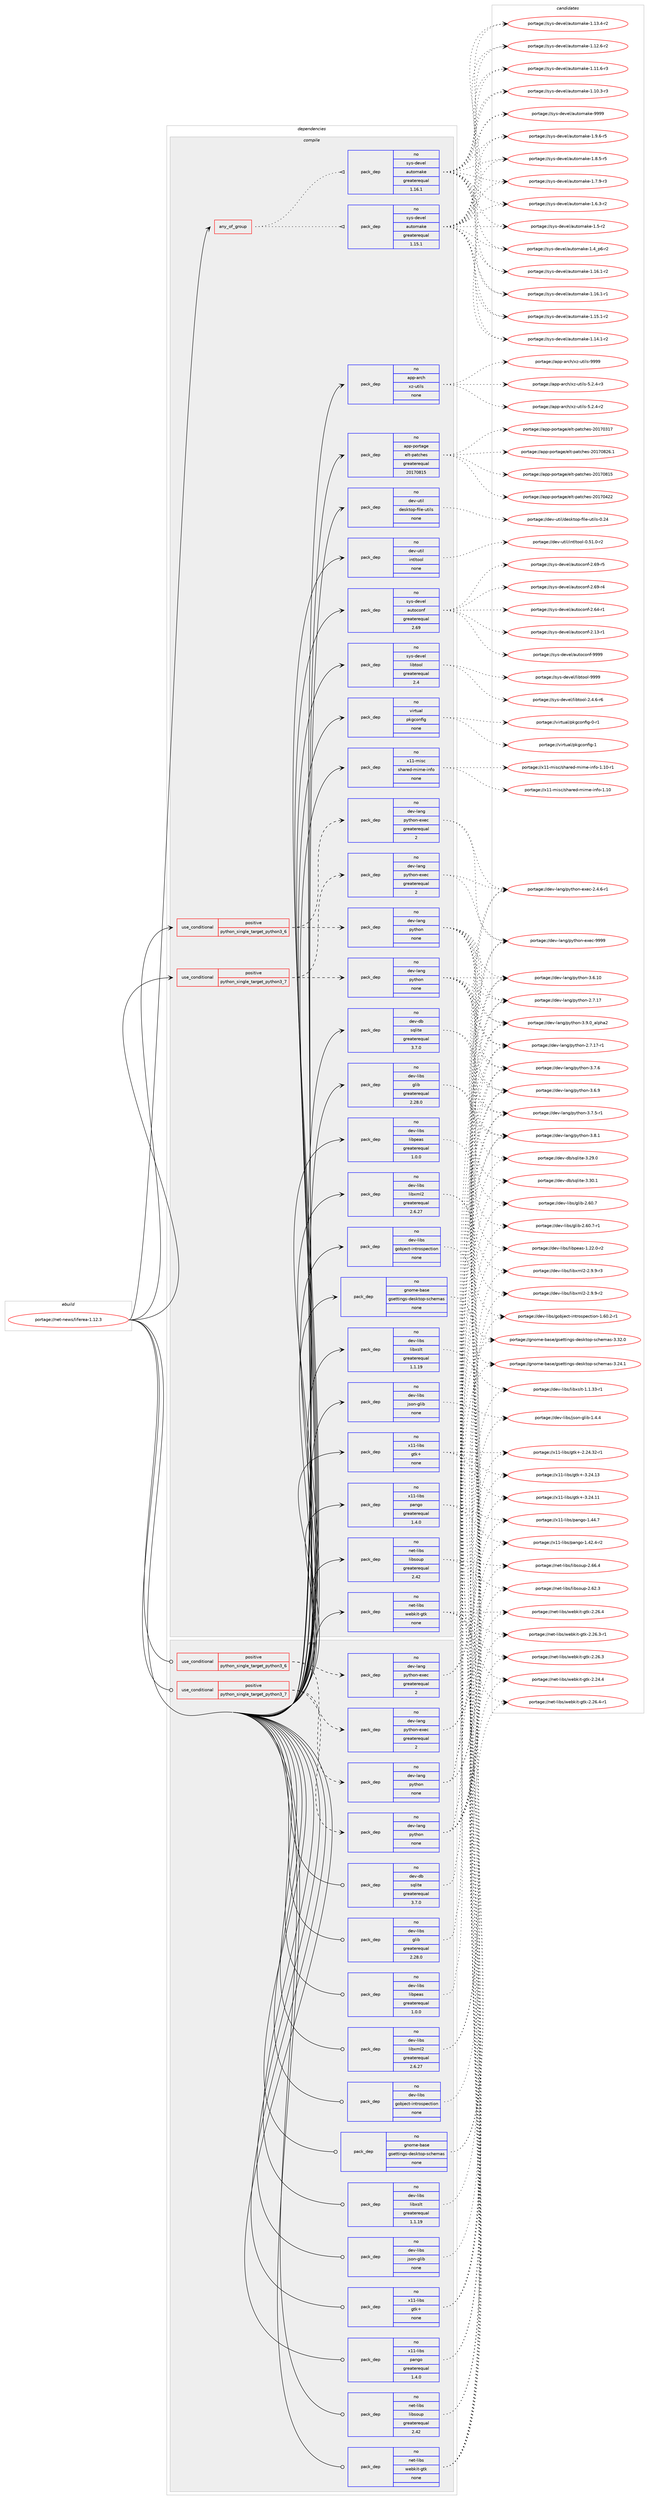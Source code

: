 digraph prolog {

# *************
# Graph options
# *************

newrank=true;
concentrate=true;
compound=true;
graph [rankdir=LR,fontname=Helvetica,fontsize=10,ranksep=1.5];#, ranksep=2.5, nodesep=0.2];
edge  [arrowhead=vee];
node  [fontname=Helvetica,fontsize=10];

# **********
# The ebuild
# **********

subgraph cluster_leftcol {
color=gray;
rank=same;
label=<<i>ebuild</i>>;
id [label="portage://net-news/liferea-1.12.3", color=red, width=4, href="../net-news/liferea-1.12.3.svg"];
}

# ****************
# The dependencies
# ****************

subgraph cluster_midcol {
color=gray;
label=<<i>dependencies</i>>;
subgraph cluster_compile {
fillcolor="#eeeeee";
style=filled;
label=<<i>compile</i>>;
subgraph any1853 {
dependency118455 [label=<<TABLE BORDER="0" CELLBORDER="1" CELLSPACING="0" CELLPADDING="4"><TR><TD CELLPADDING="10">any_of_group</TD></TR></TABLE>>, shape=none, color=red];subgraph pack92314 {
dependency118456 [label=<<TABLE BORDER="0" CELLBORDER="1" CELLSPACING="0" CELLPADDING="4" WIDTH="220"><TR><TD ROWSPAN="6" CELLPADDING="30">pack_dep</TD></TR><TR><TD WIDTH="110">no</TD></TR><TR><TD>sys-devel</TD></TR><TR><TD>automake</TD></TR><TR><TD>greaterequal</TD></TR><TR><TD>1.16.1</TD></TR></TABLE>>, shape=none, color=blue];
}
dependency118455:e -> dependency118456:w [weight=20,style="dotted",arrowhead="oinv"];
subgraph pack92315 {
dependency118457 [label=<<TABLE BORDER="0" CELLBORDER="1" CELLSPACING="0" CELLPADDING="4" WIDTH="220"><TR><TD ROWSPAN="6" CELLPADDING="30">pack_dep</TD></TR><TR><TD WIDTH="110">no</TD></TR><TR><TD>sys-devel</TD></TR><TR><TD>automake</TD></TR><TR><TD>greaterequal</TD></TR><TR><TD>1.15.1</TD></TR></TABLE>>, shape=none, color=blue];
}
dependency118455:e -> dependency118457:w [weight=20,style="dotted",arrowhead="oinv"];
}
id:e -> dependency118455:w [weight=20,style="solid",arrowhead="vee"];
subgraph cond24185 {
dependency118458 [label=<<TABLE BORDER="0" CELLBORDER="1" CELLSPACING="0" CELLPADDING="4"><TR><TD ROWSPAN="3" CELLPADDING="10">use_conditional</TD></TR><TR><TD>positive</TD></TR><TR><TD>python_single_target_python3_6</TD></TR></TABLE>>, shape=none, color=red];
subgraph pack92316 {
dependency118459 [label=<<TABLE BORDER="0" CELLBORDER="1" CELLSPACING="0" CELLPADDING="4" WIDTH="220"><TR><TD ROWSPAN="6" CELLPADDING="30">pack_dep</TD></TR><TR><TD WIDTH="110">no</TD></TR><TR><TD>dev-lang</TD></TR><TR><TD>python</TD></TR><TR><TD>none</TD></TR><TR><TD></TD></TR></TABLE>>, shape=none, color=blue];
}
dependency118458:e -> dependency118459:w [weight=20,style="dashed",arrowhead="vee"];
subgraph pack92317 {
dependency118460 [label=<<TABLE BORDER="0" CELLBORDER="1" CELLSPACING="0" CELLPADDING="4" WIDTH="220"><TR><TD ROWSPAN="6" CELLPADDING="30">pack_dep</TD></TR><TR><TD WIDTH="110">no</TD></TR><TR><TD>dev-lang</TD></TR><TR><TD>python-exec</TD></TR><TR><TD>greaterequal</TD></TR><TR><TD>2</TD></TR></TABLE>>, shape=none, color=blue];
}
dependency118458:e -> dependency118460:w [weight=20,style="dashed",arrowhead="vee"];
}
id:e -> dependency118458:w [weight=20,style="solid",arrowhead="vee"];
subgraph cond24186 {
dependency118461 [label=<<TABLE BORDER="0" CELLBORDER="1" CELLSPACING="0" CELLPADDING="4"><TR><TD ROWSPAN="3" CELLPADDING="10">use_conditional</TD></TR><TR><TD>positive</TD></TR><TR><TD>python_single_target_python3_7</TD></TR></TABLE>>, shape=none, color=red];
subgraph pack92318 {
dependency118462 [label=<<TABLE BORDER="0" CELLBORDER="1" CELLSPACING="0" CELLPADDING="4" WIDTH="220"><TR><TD ROWSPAN="6" CELLPADDING="30">pack_dep</TD></TR><TR><TD WIDTH="110">no</TD></TR><TR><TD>dev-lang</TD></TR><TR><TD>python</TD></TR><TR><TD>none</TD></TR><TR><TD></TD></TR></TABLE>>, shape=none, color=blue];
}
dependency118461:e -> dependency118462:w [weight=20,style="dashed",arrowhead="vee"];
subgraph pack92319 {
dependency118463 [label=<<TABLE BORDER="0" CELLBORDER="1" CELLSPACING="0" CELLPADDING="4" WIDTH="220"><TR><TD ROWSPAN="6" CELLPADDING="30">pack_dep</TD></TR><TR><TD WIDTH="110">no</TD></TR><TR><TD>dev-lang</TD></TR><TR><TD>python-exec</TD></TR><TR><TD>greaterequal</TD></TR><TR><TD>2</TD></TR></TABLE>>, shape=none, color=blue];
}
dependency118461:e -> dependency118463:w [weight=20,style="dashed",arrowhead="vee"];
}
id:e -> dependency118461:w [weight=20,style="solid",arrowhead="vee"];
subgraph pack92320 {
dependency118464 [label=<<TABLE BORDER="0" CELLBORDER="1" CELLSPACING="0" CELLPADDING="4" WIDTH="220"><TR><TD ROWSPAN="6" CELLPADDING="30">pack_dep</TD></TR><TR><TD WIDTH="110">no</TD></TR><TR><TD>app-arch</TD></TR><TR><TD>xz-utils</TD></TR><TR><TD>none</TD></TR><TR><TD></TD></TR></TABLE>>, shape=none, color=blue];
}
id:e -> dependency118464:w [weight=20,style="solid",arrowhead="vee"];
subgraph pack92321 {
dependency118465 [label=<<TABLE BORDER="0" CELLBORDER="1" CELLSPACING="0" CELLPADDING="4" WIDTH="220"><TR><TD ROWSPAN="6" CELLPADDING="30">pack_dep</TD></TR><TR><TD WIDTH="110">no</TD></TR><TR><TD>app-portage</TD></TR><TR><TD>elt-patches</TD></TR><TR><TD>greaterequal</TD></TR><TR><TD>20170815</TD></TR></TABLE>>, shape=none, color=blue];
}
id:e -> dependency118465:w [weight=20,style="solid",arrowhead="vee"];
subgraph pack92322 {
dependency118466 [label=<<TABLE BORDER="0" CELLBORDER="1" CELLSPACING="0" CELLPADDING="4" WIDTH="220"><TR><TD ROWSPAN="6" CELLPADDING="30">pack_dep</TD></TR><TR><TD WIDTH="110">no</TD></TR><TR><TD>dev-db</TD></TR><TR><TD>sqlite</TD></TR><TR><TD>greaterequal</TD></TR><TR><TD>3.7.0</TD></TR></TABLE>>, shape=none, color=blue];
}
id:e -> dependency118466:w [weight=20,style="solid",arrowhead="vee"];
subgraph pack92323 {
dependency118467 [label=<<TABLE BORDER="0" CELLBORDER="1" CELLSPACING="0" CELLPADDING="4" WIDTH="220"><TR><TD ROWSPAN="6" CELLPADDING="30">pack_dep</TD></TR><TR><TD WIDTH="110">no</TD></TR><TR><TD>dev-libs</TD></TR><TR><TD>glib</TD></TR><TR><TD>greaterequal</TD></TR><TR><TD>2.28.0</TD></TR></TABLE>>, shape=none, color=blue];
}
id:e -> dependency118467:w [weight=20,style="solid",arrowhead="vee"];
subgraph pack92324 {
dependency118468 [label=<<TABLE BORDER="0" CELLBORDER="1" CELLSPACING="0" CELLPADDING="4" WIDTH="220"><TR><TD ROWSPAN="6" CELLPADDING="30">pack_dep</TD></TR><TR><TD WIDTH="110">no</TD></TR><TR><TD>dev-libs</TD></TR><TR><TD>gobject-introspection</TD></TR><TR><TD>none</TD></TR><TR><TD></TD></TR></TABLE>>, shape=none, color=blue];
}
id:e -> dependency118468:w [weight=20,style="solid",arrowhead="vee"];
subgraph pack92325 {
dependency118469 [label=<<TABLE BORDER="0" CELLBORDER="1" CELLSPACING="0" CELLPADDING="4" WIDTH="220"><TR><TD ROWSPAN="6" CELLPADDING="30">pack_dep</TD></TR><TR><TD WIDTH="110">no</TD></TR><TR><TD>dev-libs</TD></TR><TR><TD>json-glib</TD></TR><TR><TD>none</TD></TR><TR><TD></TD></TR></TABLE>>, shape=none, color=blue];
}
id:e -> dependency118469:w [weight=20,style="solid",arrowhead="vee"];
subgraph pack92326 {
dependency118470 [label=<<TABLE BORDER="0" CELLBORDER="1" CELLSPACING="0" CELLPADDING="4" WIDTH="220"><TR><TD ROWSPAN="6" CELLPADDING="30">pack_dep</TD></TR><TR><TD WIDTH="110">no</TD></TR><TR><TD>dev-libs</TD></TR><TR><TD>libpeas</TD></TR><TR><TD>greaterequal</TD></TR><TR><TD>1.0.0</TD></TR></TABLE>>, shape=none, color=blue];
}
id:e -> dependency118470:w [weight=20,style="solid",arrowhead="vee"];
subgraph pack92327 {
dependency118471 [label=<<TABLE BORDER="0" CELLBORDER="1" CELLSPACING="0" CELLPADDING="4" WIDTH="220"><TR><TD ROWSPAN="6" CELLPADDING="30">pack_dep</TD></TR><TR><TD WIDTH="110">no</TD></TR><TR><TD>dev-libs</TD></TR><TR><TD>libxml2</TD></TR><TR><TD>greaterequal</TD></TR><TR><TD>2.6.27</TD></TR></TABLE>>, shape=none, color=blue];
}
id:e -> dependency118471:w [weight=20,style="solid",arrowhead="vee"];
subgraph pack92328 {
dependency118472 [label=<<TABLE BORDER="0" CELLBORDER="1" CELLSPACING="0" CELLPADDING="4" WIDTH="220"><TR><TD ROWSPAN="6" CELLPADDING="30">pack_dep</TD></TR><TR><TD WIDTH="110">no</TD></TR><TR><TD>dev-libs</TD></TR><TR><TD>libxslt</TD></TR><TR><TD>greaterequal</TD></TR><TR><TD>1.1.19</TD></TR></TABLE>>, shape=none, color=blue];
}
id:e -> dependency118472:w [weight=20,style="solid",arrowhead="vee"];
subgraph pack92329 {
dependency118473 [label=<<TABLE BORDER="0" CELLBORDER="1" CELLSPACING="0" CELLPADDING="4" WIDTH="220"><TR><TD ROWSPAN="6" CELLPADDING="30">pack_dep</TD></TR><TR><TD WIDTH="110">no</TD></TR><TR><TD>dev-util</TD></TR><TR><TD>desktop-file-utils</TD></TR><TR><TD>none</TD></TR><TR><TD></TD></TR></TABLE>>, shape=none, color=blue];
}
id:e -> dependency118473:w [weight=20,style="solid",arrowhead="vee"];
subgraph pack92330 {
dependency118474 [label=<<TABLE BORDER="0" CELLBORDER="1" CELLSPACING="0" CELLPADDING="4" WIDTH="220"><TR><TD ROWSPAN="6" CELLPADDING="30">pack_dep</TD></TR><TR><TD WIDTH="110">no</TD></TR><TR><TD>dev-util</TD></TR><TR><TD>intltool</TD></TR><TR><TD>none</TD></TR><TR><TD></TD></TR></TABLE>>, shape=none, color=blue];
}
id:e -> dependency118474:w [weight=20,style="solid",arrowhead="vee"];
subgraph pack92331 {
dependency118475 [label=<<TABLE BORDER="0" CELLBORDER="1" CELLSPACING="0" CELLPADDING="4" WIDTH="220"><TR><TD ROWSPAN="6" CELLPADDING="30">pack_dep</TD></TR><TR><TD WIDTH="110">no</TD></TR><TR><TD>gnome-base</TD></TR><TR><TD>gsettings-desktop-schemas</TD></TR><TR><TD>none</TD></TR><TR><TD></TD></TR></TABLE>>, shape=none, color=blue];
}
id:e -> dependency118475:w [weight=20,style="solid",arrowhead="vee"];
subgraph pack92332 {
dependency118476 [label=<<TABLE BORDER="0" CELLBORDER="1" CELLSPACING="0" CELLPADDING="4" WIDTH="220"><TR><TD ROWSPAN="6" CELLPADDING="30">pack_dep</TD></TR><TR><TD WIDTH="110">no</TD></TR><TR><TD>net-libs</TD></TR><TR><TD>libsoup</TD></TR><TR><TD>greaterequal</TD></TR><TR><TD>2.42</TD></TR></TABLE>>, shape=none, color=blue];
}
id:e -> dependency118476:w [weight=20,style="solid",arrowhead="vee"];
subgraph pack92333 {
dependency118477 [label=<<TABLE BORDER="0" CELLBORDER="1" CELLSPACING="0" CELLPADDING="4" WIDTH="220"><TR><TD ROWSPAN="6" CELLPADDING="30">pack_dep</TD></TR><TR><TD WIDTH="110">no</TD></TR><TR><TD>net-libs</TD></TR><TR><TD>webkit-gtk</TD></TR><TR><TD>none</TD></TR><TR><TD></TD></TR></TABLE>>, shape=none, color=blue];
}
id:e -> dependency118477:w [weight=20,style="solid",arrowhead="vee"];
subgraph pack92334 {
dependency118478 [label=<<TABLE BORDER="0" CELLBORDER="1" CELLSPACING="0" CELLPADDING="4" WIDTH="220"><TR><TD ROWSPAN="6" CELLPADDING="30">pack_dep</TD></TR><TR><TD WIDTH="110">no</TD></TR><TR><TD>sys-devel</TD></TR><TR><TD>autoconf</TD></TR><TR><TD>greaterequal</TD></TR><TR><TD>2.69</TD></TR></TABLE>>, shape=none, color=blue];
}
id:e -> dependency118478:w [weight=20,style="solid",arrowhead="vee"];
subgraph pack92335 {
dependency118479 [label=<<TABLE BORDER="0" CELLBORDER="1" CELLSPACING="0" CELLPADDING="4" WIDTH="220"><TR><TD ROWSPAN="6" CELLPADDING="30">pack_dep</TD></TR><TR><TD WIDTH="110">no</TD></TR><TR><TD>sys-devel</TD></TR><TR><TD>libtool</TD></TR><TR><TD>greaterequal</TD></TR><TR><TD>2.4</TD></TR></TABLE>>, shape=none, color=blue];
}
id:e -> dependency118479:w [weight=20,style="solid",arrowhead="vee"];
subgraph pack92336 {
dependency118480 [label=<<TABLE BORDER="0" CELLBORDER="1" CELLSPACING="0" CELLPADDING="4" WIDTH="220"><TR><TD ROWSPAN="6" CELLPADDING="30">pack_dep</TD></TR><TR><TD WIDTH="110">no</TD></TR><TR><TD>virtual</TD></TR><TR><TD>pkgconfig</TD></TR><TR><TD>none</TD></TR><TR><TD></TD></TR></TABLE>>, shape=none, color=blue];
}
id:e -> dependency118480:w [weight=20,style="solid",arrowhead="vee"];
subgraph pack92337 {
dependency118481 [label=<<TABLE BORDER="0" CELLBORDER="1" CELLSPACING="0" CELLPADDING="4" WIDTH="220"><TR><TD ROWSPAN="6" CELLPADDING="30">pack_dep</TD></TR><TR><TD WIDTH="110">no</TD></TR><TR><TD>x11-libs</TD></TR><TR><TD>gtk+</TD></TR><TR><TD>none</TD></TR><TR><TD></TD></TR></TABLE>>, shape=none, color=blue];
}
id:e -> dependency118481:w [weight=20,style="solid",arrowhead="vee"];
subgraph pack92338 {
dependency118482 [label=<<TABLE BORDER="0" CELLBORDER="1" CELLSPACING="0" CELLPADDING="4" WIDTH="220"><TR><TD ROWSPAN="6" CELLPADDING="30">pack_dep</TD></TR><TR><TD WIDTH="110">no</TD></TR><TR><TD>x11-libs</TD></TR><TR><TD>pango</TD></TR><TR><TD>greaterequal</TD></TR><TR><TD>1.4.0</TD></TR></TABLE>>, shape=none, color=blue];
}
id:e -> dependency118482:w [weight=20,style="solid",arrowhead="vee"];
subgraph pack92339 {
dependency118483 [label=<<TABLE BORDER="0" CELLBORDER="1" CELLSPACING="0" CELLPADDING="4" WIDTH="220"><TR><TD ROWSPAN="6" CELLPADDING="30">pack_dep</TD></TR><TR><TD WIDTH="110">no</TD></TR><TR><TD>x11-misc</TD></TR><TR><TD>shared-mime-info</TD></TR><TR><TD>none</TD></TR><TR><TD></TD></TR></TABLE>>, shape=none, color=blue];
}
id:e -> dependency118483:w [weight=20,style="solid",arrowhead="vee"];
}
subgraph cluster_compileandrun {
fillcolor="#eeeeee";
style=filled;
label=<<i>compile and run</i>>;
}
subgraph cluster_run {
fillcolor="#eeeeee";
style=filled;
label=<<i>run</i>>;
subgraph cond24187 {
dependency118484 [label=<<TABLE BORDER="0" CELLBORDER="1" CELLSPACING="0" CELLPADDING="4"><TR><TD ROWSPAN="3" CELLPADDING="10">use_conditional</TD></TR><TR><TD>positive</TD></TR><TR><TD>python_single_target_python3_6</TD></TR></TABLE>>, shape=none, color=red];
subgraph pack92340 {
dependency118485 [label=<<TABLE BORDER="0" CELLBORDER="1" CELLSPACING="0" CELLPADDING="4" WIDTH="220"><TR><TD ROWSPAN="6" CELLPADDING="30">pack_dep</TD></TR><TR><TD WIDTH="110">no</TD></TR><TR><TD>dev-lang</TD></TR><TR><TD>python</TD></TR><TR><TD>none</TD></TR><TR><TD></TD></TR></TABLE>>, shape=none, color=blue];
}
dependency118484:e -> dependency118485:w [weight=20,style="dashed",arrowhead="vee"];
subgraph pack92341 {
dependency118486 [label=<<TABLE BORDER="0" CELLBORDER="1" CELLSPACING="0" CELLPADDING="4" WIDTH="220"><TR><TD ROWSPAN="6" CELLPADDING="30">pack_dep</TD></TR><TR><TD WIDTH="110">no</TD></TR><TR><TD>dev-lang</TD></TR><TR><TD>python-exec</TD></TR><TR><TD>greaterequal</TD></TR><TR><TD>2</TD></TR></TABLE>>, shape=none, color=blue];
}
dependency118484:e -> dependency118486:w [weight=20,style="dashed",arrowhead="vee"];
}
id:e -> dependency118484:w [weight=20,style="solid",arrowhead="odot"];
subgraph cond24188 {
dependency118487 [label=<<TABLE BORDER="0" CELLBORDER="1" CELLSPACING="0" CELLPADDING="4"><TR><TD ROWSPAN="3" CELLPADDING="10">use_conditional</TD></TR><TR><TD>positive</TD></TR><TR><TD>python_single_target_python3_7</TD></TR></TABLE>>, shape=none, color=red];
subgraph pack92342 {
dependency118488 [label=<<TABLE BORDER="0" CELLBORDER="1" CELLSPACING="0" CELLPADDING="4" WIDTH="220"><TR><TD ROWSPAN="6" CELLPADDING="30">pack_dep</TD></TR><TR><TD WIDTH="110">no</TD></TR><TR><TD>dev-lang</TD></TR><TR><TD>python</TD></TR><TR><TD>none</TD></TR><TR><TD></TD></TR></TABLE>>, shape=none, color=blue];
}
dependency118487:e -> dependency118488:w [weight=20,style="dashed",arrowhead="vee"];
subgraph pack92343 {
dependency118489 [label=<<TABLE BORDER="0" CELLBORDER="1" CELLSPACING="0" CELLPADDING="4" WIDTH="220"><TR><TD ROWSPAN="6" CELLPADDING="30">pack_dep</TD></TR><TR><TD WIDTH="110">no</TD></TR><TR><TD>dev-lang</TD></TR><TR><TD>python-exec</TD></TR><TR><TD>greaterequal</TD></TR><TR><TD>2</TD></TR></TABLE>>, shape=none, color=blue];
}
dependency118487:e -> dependency118489:w [weight=20,style="dashed",arrowhead="vee"];
}
id:e -> dependency118487:w [weight=20,style="solid",arrowhead="odot"];
subgraph pack92344 {
dependency118490 [label=<<TABLE BORDER="0" CELLBORDER="1" CELLSPACING="0" CELLPADDING="4" WIDTH="220"><TR><TD ROWSPAN="6" CELLPADDING="30">pack_dep</TD></TR><TR><TD WIDTH="110">no</TD></TR><TR><TD>dev-db</TD></TR><TR><TD>sqlite</TD></TR><TR><TD>greaterequal</TD></TR><TR><TD>3.7.0</TD></TR></TABLE>>, shape=none, color=blue];
}
id:e -> dependency118490:w [weight=20,style="solid",arrowhead="odot"];
subgraph pack92345 {
dependency118491 [label=<<TABLE BORDER="0" CELLBORDER="1" CELLSPACING="0" CELLPADDING="4" WIDTH="220"><TR><TD ROWSPAN="6" CELLPADDING="30">pack_dep</TD></TR><TR><TD WIDTH="110">no</TD></TR><TR><TD>dev-libs</TD></TR><TR><TD>glib</TD></TR><TR><TD>greaterequal</TD></TR><TR><TD>2.28.0</TD></TR></TABLE>>, shape=none, color=blue];
}
id:e -> dependency118491:w [weight=20,style="solid",arrowhead="odot"];
subgraph pack92346 {
dependency118492 [label=<<TABLE BORDER="0" CELLBORDER="1" CELLSPACING="0" CELLPADDING="4" WIDTH="220"><TR><TD ROWSPAN="6" CELLPADDING="30">pack_dep</TD></TR><TR><TD WIDTH="110">no</TD></TR><TR><TD>dev-libs</TD></TR><TR><TD>gobject-introspection</TD></TR><TR><TD>none</TD></TR><TR><TD></TD></TR></TABLE>>, shape=none, color=blue];
}
id:e -> dependency118492:w [weight=20,style="solid",arrowhead="odot"];
subgraph pack92347 {
dependency118493 [label=<<TABLE BORDER="0" CELLBORDER="1" CELLSPACING="0" CELLPADDING="4" WIDTH="220"><TR><TD ROWSPAN="6" CELLPADDING="30">pack_dep</TD></TR><TR><TD WIDTH="110">no</TD></TR><TR><TD>dev-libs</TD></TR><TR><TD>json-glib</TD></TR><TR><TD>none</TD></TR><TR><TD></TD></TR></TABLE>>, shape=none, color=blue];
}
id:e -> dependency118493:w [weight=20,style="solid",arrowhead="odot"];
subgraph pack92348 {
dependency118494 [label=<<TABLE BORDER="0" CELLBORDER="1" CELLSPACING="0" CELLPADDING="4" WIDTH="220"><TR><TD ROWSPAN="6" CELLPADDING="30">pack_dep</TD></TR><TR><TD WIDTH="110">no</TD></TR><TR><TD>dev-libs</TD></TR><TR><TD>libpeas</TD></TR><TR><TD>greaterequal</TD></TR><TR><TD>1.0.0</TD></TR></TABLE>>, shape=none, color=blue];
}
id:e -> dependency118494:w [weight=20,style="solid",arrowhead="odot"];
subgraph pack92349 {
dependency118495 [label=<<TABLE BORDER="0" CELLBORDER="1" CELLSPACING="0" CELLPADDING="4" WIDTH="220"><TR><TD ROWSPAN="6" CELLPADDING="30">pack_dep</TD></TR><TR><TD WIDTH="110">no</TD></TR><TR><TD>dev-libs</TD></TR><TR><TD>libxml2</TD></TR><TR><TD>greaterequal</TD></TR><TR><TD>2.6.27</TD></TR></TABLE>>, shape=none, color=blue];
}
id:e -> dependency118495:w [weight=20,style="solid",arrowhead="odot"];
subgraph pack92350 {
dependency118496 [label=<<TABLE BORDER="0" CELLBORDER="1" CELLSPACING="0" CELLPADDING="4" WIDTH="220"><TR><TD ROWSPAN="6" CELLPADDING="30">pack_dep</TD></TR><TR><TD WIDTH="110">no</TD></TR><TR><TD>dev-libs</TD></TR><TR><TD>libxslt</TD></TR><TR><TD>greaterequal</TD></TR><TR><TD>1.1.19</TD></TR></TABLE>>, shape=none, color=blue];
}
id:e -> dependency118496:w [weight=20,style="solid",arrowhead="odot"];
subgraph pack92351 {
dependency118497 [label=<<TABLE BORDER="0" CELLBORDER="1" CELLSPACING="0" CELLPADDING="4" WIDTH="220"><TR><TD ROWSPAN="6" CELLPADDING="30">pack_dep</TD></TR><TR><TD WIDTH="110">no</TD></TR><TR><TD>gnome-base</TD></TR><TR><TD>gsettings-desktop-schemas</TD></TR><TR><TD>none</TD></TR><TR><TD></TD></TR></TABLE>>, shape=none, color=blue];
}
id:e -> dependency118497:w [weight=20,style="solid",arrowhead="odot"];
subgraph pack92352 {
dependency118498 [label=<<TABLE BORDER="0" CELLBORDER="1" CELLSPACING="0" CELLPADDING="4" WIDTH="220"><TR><TD ROWSPAN="6" CELLPADDING="30">pack_dep</TD></TR><TR><TD WIDTH="110">no</TD></TR><TR><TD>net-libs</TD></TR><TR><TD>libsoup</TD></TR><TR><TD>greaterequal</TD></TR><TR><TD>2.42</TD></TR></TABLE>>, shape=none, color=blue];
}
id:e -> dependency118498:w [weight=20,style="solid",arrowhead="odot"];
subgraph pack92353 {
dependency118499 [label=<<TABLE BORDER="0" CELLBORDER="1" CELLSPACING="0" CELLPADDING="4" WIDTH="220"><TR><TD ROWSPAN="6" CELLPADDING="30">pack_dep</TD></TR><TR><TD WIDTH="110">no</TD></TR><TR><TD>net-libs</TD></TR><TR><TD>webkit-gtk</TD></TR><TR><TD>none</TD></TR><TR><TD></TD></TR></TABLE>>, shape=none, color=blue];
}
id:e -> dependency118499:w [weight=20,style="solid",arrowhead="odot"];
subgraph pack92354 {
dependency118500 [label=<<TABLE BORDER="0" CELLBORDER="1" CELLSPACING="0" CELLPADDING="4" WIDTH="220"><TR><TD ROWSPAN="6" CELLPADDING="30">pack_dep</TD></TR><TR><TD WIDTH="110">no</TD></TR><TR><TD>x11-libs</TD></TR><TR><TD>gtk+</TD></TR><TR><TD>none</TD></TR><TR><TD></TD></TR></TABLE>>, shape=none, color=blue];
}
id:e -> dependency118500:w [weight=20,style="solid",arrowhead="odot"];
subgraph pack92355 {
dependency118501 [label=<<TABLE BORDER="0" CELLBORDER="1" CELLSPACING="0" CELLPADDING="4" WIDTH="220"><TR><TD ROWSPAN="6" CELLPADDING="30">pack_dep</TD></TR><TR><TD WIDTH="110">no</TD></TR><TR><TD>x11-libs</TD></TR><TR><TD>pango</TD></TR><TR><TD>greaterequal</TD></TR><TR><TD>1.4.0</TD></TR></TABLE>>, shape=none, color=blue];
}
id:e -> dependency118501:w [weight=20,style="solid",arrowhead="odot"];
}
}

# **************
# The candidates
# **************

subgraph cluster_choices {
rank=same;
color=gray;
label=<<i>candidates</i>>;

subgraph choice92314 {
color=black;
nodesep=1;
choice115121115451001011181011084797117116111109971071014557575757 [label="portage://sys-devel/automake-9999", color=red, width=4,href="../sys-devel/automake-9999.svg"];
choice115121115451001011181011084797117116111109971071014549465746544511453 [label="portage://sys-devel/automake-1.9.6-r5", color=red, width=4,href="../sys-devel/automake-1.9.6-r5.svg"];
choice115121115451001011181011084797117116111109971071014549465646534511453 [label="portage://sys-devel/automake-1.8.5-r5", color=red, width=4,href="../sys-devel/automake-1.8.5-r5.svg"];
choice115121115451001011181011084797117116111109971071014549465546574511451 [label="portage://sys-devel/automake-1.7.9-r3", color=red, width=4,href="../sys-devel/automake-1.7.9-r3.svg"];
choice115121115451001011181011084797117116111109971071014549465446514511450 [label="portage://sys-devel/automake-1.6.3-r2", color=red, width=4,href="../sys-devel/automake-1.6.3-r2.svg"];
choice11512111545100101118101108479711711611110997107101454946534511450 [label="portage://sys-devel/automake-1.5-r2", color=red, width=4,href="../sys-devel/automake-1.5-r2.svg"];
choice115121115451001011181011084797117116111109971071014549465295112544511450 [label="portage://sys-devel/automake-1.4_p6-r2", color=red, width=4,href="../sys-devel/automake-1.4_p6-r2.svg"];
choice11512111545100101118101108479711711611110997107101454946495446494511450 [label="portage://sys-devel/automake-1.16.1-r2", color=red, width=4,href="../sys-devel/automake-1.16.1-r2.svg"];
choice11512111545100101118101108479711711611110997107101454946495446494511449 [label="portage://sys-devel/automake-1.16.1-r1", color=red, width=4,href="../sys-devel/automake-1.16.1-r1.svg"];
choice11512111545100101118101108479711711611110997107101454946495346494511450 [label="portage://sys-devel/automake-1.15.1-r2", color=red, width=4,href="../sys-devel/automake-1.15.1-r2.svg"];
choice11512111545100101118101108479711711611110997107101454946495246494511450 [label="portage://sys-devel/automake-1.14.1-r2", color=red, width=4,href="../sys-devel/automake-1.14.1-r2.svg"];
choice11512111545100101118101108479711711611110997107101454946495146524511450 [label="portage://sys-devel/automake-1.13.4-r2", color=red, width=4,href="../sys-devel/automake-1.13.4-r2.svg"];
choice11512111545100101118101108479711711611110997107101454946495046544511450 [label="portage://sys-devel/automake-1.12.6-r2", color=red, width=4,href="../sys-devel/automake-1.12.6-r2.svg"];
choice11512111545100101118101108479711711611110997107101454946494946544511451 [label="portage://sys-devel/automake-1.11.6-r3", color=red, width=4,href="../sys-devel/automake-1.11.6-r3.svg"];
choice11512111545100101118101108479711711611110997107101454946494846514511451 [label="portage://sys-devel/automake-1.10.3-r3", color=red, width=4,href="../sys-devel/automake-1.10.3-r3.svg"];
dependency118456:e -> choice115121115451001011181011084797117116111109971071014557575757:w [style=dotted,weight="100"];
dependency118456:e -> choice115121115451001011181011084797117116111109971071014549465746544511453:w [style=dotted,weight="100"];
dependency118456:e -> choice115121115451001011181011084797117116111109971071014549465646534511453:w [style=dotted,weight="100"];
dependency118456:e -> choice115121115451001011181011084797117116111109971071014549465546574511451:w [style=dotted,weight="100"];
dependency118456:e -> choice115121115451001011181011084797117116111109971071014549465446514511450:w [style=dotted,weight="100"];
dependency118456:e -> choice11512111545100101118101108479711711611110997107101454946534511450:w [style=dotted,weight="100"];
dependency118456:e -> choice115121115451001011181011084797117116111109971071014549465295112544511450:w [style=dotted,weight="100"];
dependency118456:e -> choice11512111545100101118101108479711711611110997107101454946495446494511450:w [style=dotted,weight="100"];
dependency118456:e -> choice11512111545100101118101108479711711611110997107101454946495446494511449:w [style=dotted,weight="100"];
dependency118456:e -> choice11512111545100101118101108479711711611110997107101454946495346494511450:w [style=dotted,weight="100"];
dependency118456:e -> choice11512111545100101118101108479711711611110997107101454946495246494511450:w [style=dotted,weight="100"];
dependency118456:e -> choice11512111545100101118101108479711711611110997107101454946495146524511450:w [style=dotted,weight="100"];
dependency118456:e -> choice11512111545100101118101108479711711611110997107101454946495046544511450:w [style=dotted,weight="100"];
dependency118456:e -> choice11512111545100101118101108479711711611110997107101454946494946544511451:w [style=dotted,weight="100"];
dependency118456:e -> choice11512111545100101118101108479711711611110997107101454946494846514511451:w [style=dotted,weight="100"];
}
subgraph choice92315 {
color=black;
nodesep=1;
choice115121115451001011181011084797117116111109971071014557575757 [label="portage://sys-devel/automake-9999", color=red, width=4,href="../sys-devel/automake-9999.svg"];
choice115121115451001011181011084797117116111109971071014549465746544511453 [label="portage://sys-devel/automake-1.9.6-r5", color=red, width=4,href="../sys-devel/automake-1.9.6-r5.svg"];
choice115121115451001011181011084797117116111109971071014549465646534511453 [label="portage://sys-devel/automake-1.8.5-r5", color=red, width=4,href="../sys-devel/automake-1.8.5-r5.svg"];
choice115121115451001011181011084797117116111109971071014549465546574511451 [label="portage://sys-devel/automake-1.7.9-r3", color=red, width=4,href="../sys-devel/automake-1.7.9-r3.svg"];
choice115121115451001011181011084797117116111109971071014549465446514511450 [label="portage://sys-devel/automake-1.6.3-r2", color=red, width=4,href="../sys-devel/automake-1.6.3-r2.svg"];
choice11512111545100101118101108479711711611110997107101454946534511450 [label="portage://sys-devel/automake-1.5-r2", color=red, width=4,href="../sys-devel/automake-1.5-r2.svg"];
choice115121115451001011181011084797117116111109971071014549465295112544511450 [label="portage://sys-devel/automake-1.4_p6-r2", color=red, width=4,href="../sys-devel/automake-1.4_p6-r2.svg"];
choice11512111545100101118101108479711711611110997107101454946495446494511450 [label="portage://sys-devel/automake-1.16.1-r2", color=red, width=4,href="../sys-devel/automake-1.16.1-r2.svg"];
choice11512111545100101118101108479711711611110997107101454946495446494511449 [label="portage://sys-devel/automake-1.16.1-r1", color=red, width=4,href="../sys-devel/automake-1.16.1-r1.svg"];
choice11512111545100101118101108479711711611110997107101454946495346494511450 [label="portage://sys-devel/automake-1.15.1-r2", color=red, width=4,href="../sys-devel/automake-1.15.1-r2.svg"];
choice11512111545100101118101108479711711611110997107101454946495246494511450 [label="portage://sys-devel/automake-1.14.1-r2", color=red, width=4,href="../sys-devel/automake-1.14.1-r2.svg"];
choice11512111545100101118101108479711711611110997107101454946495146524511450 [label="portage://sys-devel/automake-1.13.4-r2", color=red, width=4,href="../sys-devel/automake-1.13.4-r2.svg"];
choice11512111545100101118101108479711711611110997107101454946495046544511450 [label="portage://sys-devel/automake-1.12.6-r2", color=red, width=4,href="../sys-devel/automake-1.12.6-r2.svg"];
choice11512111545100101118101108479711711611110997107101454946494946544511451 [label="portage://sys-devel/automake-1.11.6-r3", color=red, width=4,href="../sys-devel/automake-1.11.6-r3.svg"];
choice11512111545100101118101108479711711611110997107101454946494846514511451 [label="portage://sys-devel/automake-1.10.3-r3", color=red, width=4,href="../sys-devel/automake-1.10.3-r3.svg"];
dependency118457:e -> choice115121115451001011181011084797117116111109971071014557575757:w [style=dotted,weight="100"];
dependency118457:e -> choice115121115451001011181011084797117116111109971071014549465746544511453:w [style=dotted,weight="100"];
dependency118457:e -> choice115121115451001011181011084797117116111109971071014549465646534511453:w [style=dotted,weight="100"];
dependency118457:e -> choice115121115451001011181011084797117116111109971071014549465546574511451:w [style=dotted,weight="100"];
dependency118457:e -> choice115121115451001011181011084797117116111109971071014549465446514511450:w [style=dotted,weight="100"];
dependency118457:e -> choice11512111545100101118101108479711711611110997107101454946534511450:w [style=dotted,weight="100"];
dependency118457:e -> choice115121115451001011181011084797117116111109971071014549465295112544511450:w [style=dotted,weight="100"];
dependency118457:e -> choice11512111545100101118101108479711711611110997107101454946495446494511450:w [style=dotted,weight="100"];
dependency118457:e -> choice11512111545100101118101108479711711611110997107101454946495446494511449:w [style=dotted,weight="100"];
dependency118457:e -> choice11512111545100101118101108479711711611110997107101454946495346494511450:w [style=dotted,weight="100"];
dependency118457:e -> choice11512111545100101118101108479711711611110997107101454946495246494511450:w [style=dotted,weight="100"];
dependency118457:e -> choice11512111545100101118101108479711711611110997107101454946495146524511450:w [style=dotted,weight="100"];
dependency118457:e -> choice11512111545100101118101108479711711611110997107101454946495046544511450:w [style=dotted,weight="100"];
dependency118457:e -> choice11512111545100101118101108479711711611110997107101454946494946544511451:w [style=dotted,weight="100"];
dependency118457:e -> choice11512111545100101118101108479711711611110997107101454946494846514511451:w [style=dotted,weight="100"];
}
subgraph choice92316 {
color=black;
nodesep=1;
choice10010111845108971101034711212111610411111045514657464895971081121049750 [label="portage://dev-lang/python-3.9.0_alpha2", color=red, width=4,href="../dev-lang/python-3.9.0_alpha2.svg"];
choice100101118451089711010347112121116104111110455146564649 [label="portage://dev-lang/python-3.8.1", color=red, width=4,href="../dev-lang/python-3.8.1.svg"];
choice100101118451089711010347112121116104111110455146554654 [label="portage://dev-lang/python-3.7.6", color=red, width=4,href="../dev-lang/python-3.7.6.svg"];
choice1001011184510897110103471121211161041111104551465546534511449 [label="portage://dev-lang/python-3.7.5-r1", color=red, width=4,href="../dev-lang/python-3.7.5-r1.svg"];
choice100101118451089711010347112121116104111110455146544657 [label="portage://dev-lang/python-3.6.9", color=red, width=4,href="../dev-lang/python-3.6.9.svg"];
choice10010111845108971101034711212111610411111045514654464948 [label="portage://dev-lang/python-3.6.10", color=red, width=4,href="../dev-lang/python-3.6.10.svg"];
choice100101118451089711010347112121116104111110455046554649554511449 [label="portage://dev-lang/python-2.7.17-r1", color=red, width=4,href="../dev-lang/python-2.7.17-r1.svg"];
choice10010111845108971101034711212111610411111045504655464955 [label="portage://dev-lang/python-2.7.17", color=red, width=4,href="../dev-lang/python-2.7.17.svg"];
dependency118459:e -> choice10010111845108971101034711212111610411111045514657464895971081121049750:w [style=dotted,weight="100"];
dependency118459:e -> choice100101118451089711010347112121116104111110455146564649:w [style=dotted,weight="100"];
dependency118459:e -> choice100101118451089711010347112121116104111110455146554654:w [style=dotted,weight="100"];
dependency118459:e -> choice1001011184510897110103471121211161041111104551465546534511449:w [style=dotted,weight="100"];
dependency118459:e -> choice100101118451089711010347112121116104111110455146544657:w [style=dotted,weight="100"];
dependency118459:e -> choice10010111845108971101034711212111610411111045514654464948:w [style=dotted,weight="100"];
dependency118459:e -> choice100101118451089711010347112121116104111110455046554649554511449:w [style=dotted,weight="100"];
dependency118459:e -> choice10010111845108971101034711212111610411111045504655464955:w [style=dotted,weight="100"];
}
subgraph choice92317 {
color=black;
nodesep=1;
choice10010111845108971101034711212111610411111045101120101994557575757 [label="portage://dev-lang/python-exec-9999", color=red, width=4,href="../dev-lang/python-exec-9999.svg"];
choice10010111845108971101034711212111610411111045101120101994550465246544511449 [label="portage://dev-lang/python-exec-2.4.6-r1", color=red, width=4,href="../dev-lang/python-exec-2.4.6-r1.svg"];
dependency118460:e -> choice10010111845108971101034711212111610411111045101120101994557575757:w [style=dotted,weight="100"];
dependency118460:e -> choice10010111845108971101034711212111610411111045101120101994550465246544511449:w [style=dotted,weight="100"];
}
subgraph choice92318 {
color=black;
nodesep=1;
choice10010111845108971101034711212111610411111045514657464895971081121049750 [label="portage://dev-lang/python-3.9.0_alpha2", color=red, width=4,href="../dev-lang/python-3.9.0_alpha2.svg"];
choice100101118451089711010347112121116104111110455146564649 [label="portage://dev-lang/python-3.8.1", color=red, width=4,href="../dev-lang/python-3.8.1.svg"];
choice100101118451089711010347112121116104111110455146554654 [label="portage://dev-lang/python-3.7.6", color=red, width=4,href="../dev-lang/python-3.7.6.svg"];
choice1001011184510897110103471121211161041111104551465546534511449 [label="portage://dev-lang/python-3.7.5-r1", color=red, width=4,href="../dev-lang/python-3.7.5-r1.svg"];
choice100101118451089711010347112121116104111110455146544657 [label="portage://dev-lang/python-3.6.9", color=red, width=4,href="../dev-lang/python-3.6.9.svg"];
choice10010111845108971101034711212111610411111045514654464948 [label="portage://dev-lang/python-3.6.10", color=red, width=4,href="../dev-lang/python-3.6.10.svg"];
choice100101118451089711010347112121116104111110455046554649554511449 [label="portage://dev-lang/python-2.7.17-r1", color=red, width=4,href="../dev-lang/python-2.7.17-r1.svg"];
choice10010111845108971101034711212111610411111045504655464955 [label="portage://dev-lang/python-2.7.17", color=red, width=4,href="../dev-lang/python-2.7.17.svg"];
dependency118462:e -> choice10010111845108971101034711212111610411111045514657464895971081121049750:w [style=dotted,weight="100"];
dependency118462:e -> choice100101118451089711010347112121116104111110455146564649:w [style=dotted,weight="100"];
dependency118462:e -> choice100101118451089711010347112121116104111110455146554654:w [style=dotted,weight="100"];
dependency118462:e -> choice1001011184510897110103471121211161041111104551465546534511449:w [style=dotted,weight="100"];
dependency118462:e -> choice100101118451089711010347112121116104111110455146544657:w [style=dotted,weight="100"];
dependency118462:e -> choice10010111845108971101034711212111610411111045514654464948:w [style=dotted,weight="100"];
dependency118462:e -> choice100101118451089711010347112121116104111110455046554649554511449:w [style=dotted,weight="100"];
dependency118462:e -> choice10010111845108971101034711212111610411111045504655464955:w [style=dotted,weight="100"];
}
subgraph choice92319 {
color=black;
nodesep=1;
choice10010111845108971101034711212111610411111045101120101994557575757 [label="portage://dev-lang/python-exec-9999", color=red, width=4,href="../dev-lang/python-exec-9999.svg"];
choice10010111845108971101034711212111610411111045101120101994550465246544511449 [label="portage://dev-lang/python-exec-2.4.6-r1", color=red, width=4,href="../dev-lang/python-exec-2.4.6-r1.svg"];
dependency118463:e -> choice10010111845108971101034711212111610411111045101120101994557575757:w [style=dotted,weight="100"];
dependency118463:e -> choice10010111845108971101034711212111610411111045101120101994550465246544511449:w [style=dotted,weight="100"];
}
subgraph choice92320 {
color=black;
nodesep=1;
choice9711211245971149910447120122451171161051081154557575757 [label="portage://app-arch/xz-utils-9999", color=red, width=4,href="../app-arch/xz-utils-9999.svg"];
choice9711211245971149910447120122451171161051081154553465046524511451 [label="portage://app-arch/xz-utils-5.2.4-r3", color=red, width=4,href="../app-arch/xz-utils-5.2.4-r3.svg"];
choice9711211245971149910447120122451171161051081154553465046524511450 [label="portage://app-arch/xz-utils-5.2.4-r2", color=red, width=4,href="../app-arch/xz-utils-5.2.4-r2.svg"];
dependency118464:e -> choice9711211245971149910447120122451171161051081154557575757:w [style=dotted,weight="100"];
dependency118464:e -> choice9711211245971149910447120122451171161051081154553465046524511451:w [style=dotted,weight="100"];
dependency118464:e -> choice9711211245971149910447120122451171161051081154553465046524511450:w [style=dotted,weight="100"];
}
subgraph choice92321 {
color=black;
nodesep=1;
choice971121124511211111411697103101471011081164511297116991041011154550484955485650544649 [label="portage://app-portage/elt-patches-20170826.1", color=red, width=4,href="../app-portage/elt-patches-20170826.1.svg"];
choice97112112451121111141169710310147101108116451129711699104101115455048495548564953 [label="portage://app-portage/elt-patches-20170815", color=red, width=4,href="../app-portage/elt-patches-20170815.svg"];
choice97112112451121111141169710310147101108116451129711699104101115455048495548525050 [label="portage://app-portage/elt-patches-20170422", color=red, width=4,href="../app-portage/elt-patches-20170422.svg"];
choice97112112451121111141169710310147101108116451129711699104101115455048495548514955 [label="portage://app-portage/elt-patches-20170317", color=red, width=4,href="../app-portage/elt-patches-20170317.svg"];
dependency118465:e -> choice971121124511211111411697103101471011081164511297116991041011154550484955485650544649:w [style=dotted,weight="100"];
dependency118465:e -> choice97112112451121111141169710310147101108116451129711699104101115455048495548564953:w [style=dotted,weight="100"];
dependency118465:e -> choice97112112451121111141169710310147101108116451129711699104101115455048495548525050:w [style=dotted,weight="100"];
dependency118465:e -> choice97112112451121111141169710310147101108116451129711699104101115455048495548514955:w [style=dotted,weight="100"];
}
subgraph choice92322 {
color=black;
nodesep=1;
choice10010111845100984711511310810511610145514651484649 [label="portage://dev-db/sqlite-3.30.1", color=red, width=4,href="../dev-db/sqlite-3.30.1.svg"];
choice10010111845100984711511310810511610145514650574648 [label="portage://dev-db/sqlite-3.29.0", color=red, width=4,href="../dev-db/sqlite-3.29.0.svg"];
dependency118466:e -> choice10010111845100984711511310810511610145514651484649:w [style=dotted,weight="100"];
dependency118466:e -> choice10010111845100984711511310810511610145514650574648:w [style=dotted,weight="100"];
}
subgraph choice92323 {
color=black;
nodesep=1;
choice10010111845108105981154710310810598455046544846554511449 [label="portage://dev-libs/glib-2.60.7-r1", color=red, width=4,href="../dev-libs/glib-2.60.7-r1.svg"];
choice1001011184510810598115471031081059845504654484655 [label="portage://dev-libs/glib-2.60.7", color=red, width=4,href="../dev-libs/glib-2.60.7.svg"];
dependency118467:e -> choice10010111845108105981154710310810598455046544846554511449:w [style=dotted,weight="100"];
dependency118467:e -> choice1001011184510810598115471031081059845504654484655:w [style=dotted,weight="100"];
}
subgraph choice92324 {
color=black;
nodesep=1;
choice10010111845108105981154710311198106101991164510511011611411111511210199116105111110454946544846504511449 [label="portage://dev-libs/gobject-introspection-1.60.2-r1", color=red, width=4,href="../dev-libs/gobject-introspection-1.60.2-r1.svg"];
dependency118468:e -> choice10010111845108105981154710311198106101991164510511011611411111511210199116105111110454946544846504511449:w [style=dotted,weight="100"];
}
subgraph choice92325 {
color=black;
nodesep=1;
choice1001011184510810598115471061151111104510310810598454946524652 [label="portage://dev-libs/json-glib-1.4.4", color=red, width=4,href="../dev-libs/json-glib-1.4.4.svg"];
dependency118469:e -> choice1001011184510810598115471061151111104510310810598454946524652:w [style=dotted,weight="100"];
}
subgraph choice92326 {
color=black;
nodesep=1;
choice1001011184510810598115471081059811210197115454946505046484511450 [label="portage://dev-libs/libpeas-1.22.0-r2", color=red, width=4,href="../dev-libs/libpeas-1.22.0-r2.svg"];
dependency118470:e -> choice1001011184510810598115471081059811210197115454946505046484511450:w [style=dotted,weight="100"];
}
subgraph choice92327 {
color=black;
nodesep=1;
choice10010111845108105981154710810598120109108504550465746574511451 [label="portage://dev-libs/libxml2-2.9.9-r3", color=red, width=4,href="../dev-libs/libxml2-2.9.9-r3.svg"];
choice10010111845108105981154710810598120109108504550465746574511450 [label="portage://dev-libs/libxml2-2.9.9-r2", color=red, width=4,href="../dev-libs/libxml2-2.9.9-r2.svg"];
dependency118471:e -> choice10010111845108105981154710810598120109108504550465746574511451:w [style=dotted,weight="100"];
dependency118471:e -> choice10010111845108105981154710810598120109108504550465746574511450:w [style=dotted,weight="100"];
}
subgraph choice92328 {
color=black;
nodesep=1;
choice10010111845108105981154710810598120115108116454946494651514511449 [label="portage://dev-libs/libxslt-1.1.33-r1", color=red, width=4,href="../dev-libs/libxslt-1.1.33-r1.svg"];
dependency118472:e -> choice10010111845108105981154710810598120115108116454946494651514511449:w [style=dotted,weight="100"];
}
subgraph choice92329 {
color=black;
nodesep=1;
choice100101118451171161051084710010111510711611111245102105108101451171161051081154548465052 [label="portage://dev-util/desktop-file-utils-0.24", color=red, width=4,href="../dev-util/desktop-file-utils-0.24.svg"];
dependency118473:e -> choice100101118451171161051084710010111510711611111245102105108101451171161051081154548465052:w [style=dotted,weight="100"];
}
subgraph choice92330 {
color=black;
nodesep=1;
choice1001011184511711610510847105110116108116111111108454846534946484511450 [label="portage://dev-util/intltool-0.51.0-r2", color=red, width=4,href="../dev-util/intltool-0.51.0-r2.svg"];
dependency118474:e -> choice1001011184511711610510847105110116108116111111108454846534946484511450:w [style=dotted,weight="100"];
}
subgraph choice92331 {
color=black;
nodesep=1;
choice103110111109101459897115101471031151011161161051101031154510010111510711611111245115991041011099711545514651504648 [label="portage://gnome-base/gsettings-desktop-schemas-3.32.0", color=red, width=4,href="../gnome-base/gsettings-desktop-schemas-3.32.0.svg"];
choice103110111109101459897115101471031151011161161051101031154510010111510711611111245115991041011099711545514650524649 [label="portage://gnome-base/gsettings-desktop-schemas-3.24.1", color=red, width=4,href="../gnome-base/gsettings-desktop-schemas-3.24.1.svg"];
dependency118475:e -> choice103110111109101459897115101471031151011161161051101031154510010111510711611111245115991041011099711545514651504648:w [style=dotted,weight="100"];
dependency118475:e -> choice103110111109101459897115101471031151011161161051101031154510010111510711611111245115991041011099711545514650524649:w [style=dotted,weight="100"];
}
subgraph choice92332 {
color=black;
nodesep=1;
choice1101011164510810598115471081059811511111711245504654544652 [label="portage://net-libs/libsoup-2.66.4", color=red, width=4,href="../net-libs/libsoup-2.66.4.svg"];
choice1101011164510810598115471081059811511111711245504654504651 [label="portage://net-libs/libsoup-2.62.3", color=red, width=4,href="../net-libs/libsoup-2.62.3.svg"];
dependency118476:e -> choice1101011164510810598115471081059811511111711245504654544652:w [style=dotted,weight="100"];
dependency118476:e -> choice1101011164510810598115471081059811511111711245504654504651:w [style=dotted,weight="100"];
}
subgraph choice92333 {
color=black;
nodesep=1;
choice1101011164510810598115471191019810710511645103116107455046505446524511449 [label="portage://net-libs/webkit-gtk-2.26.4-r1", color=red, width=4,href="../net-libs/webkit-gtk-2.26.4-r1.svg"];
choice110101116451081059811547119101981071051164510311610745504650544652 [label="portage://net-libs/webkit-gtk-2.26.4", color=red, width=4,href="../net-libs/webkit-gtk-2.26.4.svg"];
choice1101011164510810598115471191019810710511645103116107455046505446514511449 [label="portage://net-libs/webkit-gtk-2.26.3-r1", color=red, width=4,href="../net-libs/webkit-gtk-2.26.3-r1.svg"];
choice110101116451081059811547119101981071051164510311610745504650544651 [label="portage://net-libs/webkit-gtk-2.26.3", color=red, width=4,href="../net-libs/webkit-gtk-2.26.3.svg"];
choice110101116451081059811547119101981071051164510311610745504650524652 [label="portage://net-libs/webkit-gtk-2.24.4", color=red, width=4,href="../net-libs/webkit-gtk-2.24.4.svg"];
dependency118477:e -> choice1101011164510810598115471191019810710511645103116107455046505446524511449:w [style=dotted,weight="100"];
dependency118477:e -> choice110101116451081059811547119101981071051164510311610745504650544652:w [style=dotted,weight="100"];
dependency118477:e -> choice1101011164510810598115471191019810710511645103116107455046505446514511449:w [style=dotted,weight="100"];
dependency118477:e -> choice110101116451081059811547119101981071051164510311610745504650544651:w [style=dotted,weight="100"];
dependency118477:e -> choice110101116451081059811547119101981071051164510311610745504650524652:w [style=dotted,weight="100"];
}
subgraph choice92334 {
color=black;
nodesep=1;
choice115121115451001011181011084797117116111991111101024557575757 [label="portage://sys-devel/autoconf-9999", color=red, width=4,href="../sys-devel/autoconf-9999.svg"];
choice1151211154510010111810110847971171161119911111010245504654574511453 [label="portage://sys-devel/autoconf-2.69-r5", color=red, width=4,href="../sys-devel/autoconf-2.69-r5.svg"];
choice1151211154510010111810110847971171161119911111010245504654574511452 [label="portage://sys-devel/autoconf-2.69-r4", color=red, width=4,href="../sys-devel/autoconf-2.69-r4.svg"];
choice1151211154510010111810110847971171161119911111010245504654524511449 [label="portage://sys-devel/autoconf-2.64-r1", color=red, width=4,href="../sys-devel/autoconf-2.64-r1.svg"];
choice1151211154510010111810110847971171161119911111010245504649514511449 [label="portage://sys-devel/autoconf-2.13-r1", color=red, width=4,href="../sys-devel/autoconf-2.13-r1.svg"];
dependency118478:e -> choice115121115451001011181011084797117116111991111101024557575757:w [style=dotted,weight="100"];
dependency118478:e -> choice1151211154510010111810110847971171161119911111010245504654574511453:w [style=dotted,weight="100"];
dependency118478:e -> choice1151211154510010111810110847971171161119911111010245504654574511452:w [style=dotted,weight="100"];
dependency118478:e -> choice1151211154510010111810110847971171161119911111010245504654524511449:w [style=dotted,weight="100"];
dependency118478:e -> choice1151211154510010111810110847971171161119911111010245504649514511449:w [style=dotted,weight="100"];
}
subgraph choice92335 {
color=black;
nodesep=1;
choice1151211154510010111810110847108105981161111111084557575757 [label="portage://sys-devel/libtool-9999", color=red, width=4,href="../sys-devel/libtool-9999.svg"];
choice1151211154510010111810110847108105981161111111084550465246544511454 [label="portage://sys-devel/libtool-2.4.6-r6", color=red, width=4,href="../sys-devel/libtool-2.4.6-r6.svg"];
dependency118479:e -> choice1151211154510010111810110847108105981161111111084557575757:w [style=dotted,weight="100"];
dependency118479:e -> choice1151211154510010111810110847108105981161111111084550465246544511454:w [style=dotted,weight="100"];
}
subgraph choice92336 {
color=black;
nodesep=1;
choice1181051141161179710847112107103991111101021051034549 [label="portage://virtual/pkgconfig-1", color=red, width=4,href="../virtual/pkgconfig-1.svg"];
choice11810511411611797108471121071039911111010210510345484511449 [label="portage://virtual/pkgconfig-0-r1", color=red, width=4,href="../virtual/pkgconfig-0-r1.svg"];
dependency118480:e -> choice1181051141161179710847112107103991111101021051034549:w [style=dotted,weight="100"];
dependency118480:e -> choice11810511411611797108471121071039911111010210510345484511449:w [style=dotted,weight="100"];
}
subgraph choice92337 {
color=black;
nodesep=1;
choice1204949451081059811547103116107434551465052464951 [label="portage://x11-libs/gtk+-3.24.13", color=red, width=4,href="../x11-libs/gtk+-3.24.13.svg"];
choice1204949451081059811547103116107434551465052464949 [label="portage://x11-libs/gtk+-3.24.11", color=red, width=4,href="../x11-libs/gtk+-3.24.11.svg"];
choice12049494510810598115471031161074345504650524651504511449 [label="portage://x11-libs/gtk+-2.24.32-r1", color=red, width=4,href="../x11-libs/gtk+-2.24.32-r1.svg"];
dependency118481:e -> choice1204949451081059811547103116107434551465052464951:w [style=dotted,weight="100"];
dependency118481:e -> choice1204949451081059811547103116107434551465052464949:w [style=dotted,weight="100"];
dependency118481:e -> choice12049494510810598115471031161074345504650524651504511449:w [style=dotted,weight="100"];
}
subgraph choice92338 {
color=black;
nodesep=1;
choice12049494510810598115471129711010311145494652524655 [label="portage://x11-libs/pango-1.44.7", color=red, width=4,href="../x11-libs/pango-1.44.7.svg"];
choice120494945108105981154711297110103111454946525046524511450 [label="portage://x11-libs/pango-1.42.4-r2", color=red, width=4,href="../x11-libs/pango-1.42.4-r2.svg"];
dependency118482:e -> choice12049494510810598115471129711010311145494652524655:w [style=dotted,weight="100"];
dependency118482:e -> choice120494945108105981154711297110103111454946525046524511450:w [style=dotted,weight="100"];
}
subgraph choice92339 {
color=black;
nodesep=1;
choice120494945109105115994711510497114101100451091051091014510511010211145494649484511449 [label="portage://x11-misc/shared-mime-info-1.10-r1", color=red, width=4,href="../x11-misc/shared-mime-info-1.10-r1.svg"];
choice12049494510910511599471151049711410110045109105109101451051101021114549464948 [label="portage://x11-misc/shared-mime-info-1.10", color=red, width=4,href="../x11-misc/shared-mime-info-1.10.svg"];
dependency118483:e -> choice120494945109105115994711510497114101100451091051091014510511010211145494649484511449:w [style=dotted,weight="100"];
dependency118483:e -> choice12049494510910511599471151049711410110045109105109101451051101021114549464948:w [style=dotted,weight="100"];
}
subgraph choice92340 {
color=black;
nodesep=1;
choice10010111845108971101034711212111610411111045514657464895971081121049750 [label="portage://dev-lang/python-3.9.0_alpha2", color=red, width=4,href="../dev-lang/python-3.9.0_alpha2.svg"];
choice100101118451089711010347112121116104111110455146564649 [label="portage://dev-lang/python-3.8.1", color=red, width=4,href="../dev-lang/python-3.8.1.svg"];
choice100101118451089711010347112121116104111110455146554654 [label="portage://dev-lang/python-3.7.6", color=red, width=4,href="../dev-lang/python-3.7.6.svg"];
choice1001011184510897110103471121211161041111104551465546534511449 [label="portage://dev-lang/python-3.7.5-r1", color=red, width=4,href="../dev-lang/python-3.7.5-r1.svg"];
choice100101118451089711010347112121116104111110455146544657 [label="portage://dev-lang/python-3.6.9", color=red, width=4,href="../dev-lang/python-3.6.9.svg"];
choice10010111845108971101034711212111610411111045514654464948 [label="portage://dev-lang/python-3.6.10", color=red, width=4,href="../dev-lang/python-3.6.10.svg"];
choice100101118451089711010347112121116104111110455046554649554511449 [label="portage://dev-lang/python-2.7.17-r1", color=red, width=4,href="../dev-lang/python-2.7.17-r1.svg"];
choice10010111845108971101034711212111610411111045504655464955 [label="portage://dev-lang/python-2.7.17", color=red, width=4,href="../dev-lang/python-2.7.17.svg"];
dependency118485:e -> choice10010111845108971101034711212111610411111045514657464895971081121049750:w [style=dotted,weight="100"];
dependency118485:e -> choice100101118451089711010347112121116104111110455146564649:w [style=dotted,weight="100"];
dependency118485:e -> choice100101118451089711010347112121116104111110455146554654:w [style=dotted,weight="100"];
dependency118485:e -> choice1001011184510897110103471121211161041111104551465546534511449:w [style=dotted,weight="100"];
dependency118485:e -> choice100101118451089711010347112121116104111110455146544657:w [style=dotted,weight="100"];
dependency118485:e -> choice10010111845108971101034711212111610411111045514654464948:w [style=dotted,weight="100"];
dependency118485:e -> choice100101118451089711010347112121116104111110455046554649554511449:w [style=dotted,weight="100"];
dependency118485:e -> choice10010111845108971101034711212111610411111045504655464955:w [style=dotted,weight="100"];
}
subgraph choice92341 {
color=black;
nodesep=1;
choice10010111845108971101034711212111610411111045101120101994557575757 [label="portage://dev-lang/python-exec-9999", color=red, width=4,href="../dev-lang/python-exec-9999.svg"];
choice10010111845108971101034711212111610411111045101120101994550465246544511449 [label="portage://dev-lang/python-exec-2.4.6-r1", color=red, width=4,href="../dev-lang/python-exec-2.4.6-r1.svg"];
dependency118486:e -> choice10010111845108971101034711212111610411111045101120101994557575757:w [style=dotted,weight="100"];
dependency118486:e -> choice10010111845108971101034711212111610411111045101120101994550465246544511449:w [style=dotted,weight="100"];
}
subgraph choice92342 {
color=black;
nodesep=1;
choice10010111845108971101034711212111610411111045514657464895971081121049750 [label="portage://dev-lang/python-3.9.0_alpha2", color=red, width=4,href="../dev-lang/python-3.9.0_alpha2.svg"];
choice100101118451089711010347112121116104111110455146564649 [label="portage://dev-lang/python-3.8.1", color=red, width=4,href="../dev-lang/python-3.8.1.svg"];
choice100101118451089711010347112121116104111110455146554654 [label="portage://dev-lang/python-3.7.6", color=red, width=4,href="../dev-lang/python-3.7.6.svg"];
choice1001011184510897110103471121211161041111104551465546534511449 [label="portage://dev-lang/python-3.7.5-r1", color=red, width=4,href="../dev-lang/python-3.7.5-r1.svg"];
choice100101118451089711010347112121116104111110455146544657 [label="portage://dev-lang/python-3.6.9", color=red, width=4,href="../dev-lang/python-3.6.9.svg"];
choice10010111845108971101034711212111610411111045514654464948 [label="portage://dev-lang/python-3.6.10", color=red, width=4,href="../dev-lang/python-3.6.10.svg"];
choice100101118451089711010347112121116104111110455046554649554511449 [label="portage://dev-lang/python-2.7.17-r1", color=red, width=4,href="../dev-lang/python-2.7.17-r1.svg"];
choice10010111845108971101034711212111610411111045504655464955 [label="portage://dev-lang/python-2.7.17", color=red, width=4,href="../dev-lang/python-2.7.17.svg"];
dependency118488:e -> choice10010111845108971101034711212111610411111045514657464895971081121049750:w [style=dotted,weight="100"];
dependency118488:e -> choice100101118451089711010347112121116104111110455146564649:w [style=dotted,weight="100"];
dependency118488:e -> choice100101118451089711010347112121116104111110455146554654:w [style=dotted,weight="100"];
dependency118488:e -> choice1001011184510897110103471121211161041111104551465546534511449:w [style=dotted,weight="100"];
dependency118488:e -> choice100101118451089711010347112121116104111110455146544657:w [style=dotted,weight="100"];
dependency118488:e -> choice10010111845108971101034711212111610411111045514654464948:w [style=dotted,weight="100"];
dependency118488:e -> choice100101118451089711010347112121116104111110455046554649554511449:w [style=dotted,weight="100"];
dependency118488:e -> choice10010111845108971101034711212111610411111045504655464955:w [style=dotted,weight="100"];
}
subgraph choice92343 {
color=black;
nodesep=1;
choice10010111845108971101034711212111610411111045101120101994557575757 [label="portage://dev-lang/python-exec-9999", color=red, width=4,href="../dev-lang/python-exec-9999.svg"];
choice10010111845108971101034711212111610411111045101120101994550465246544511449 [label="portage://dev-lang/python-exec-2.4.6-r1", color=red, width=4,href="../dev-lang/python-exec-2.4.6-r1.svg"];
dependency118489:e -> choice10010111845108971101034711212111610411111045101120101994557575757:w [style=dotted,weight="100"];
dependency118489:e -> choice10010111845108971101034711212111610411111045101120101994550465246544511449:w [style=dotted,weight="100"];
}
subgraph choice92344 {
color=black;
nodesep=1;
choice10010111845100984711511310810511610145514651484649 [label="portage://dev-db/sqlite-3.30.1", color=red, width=4,href="../dev-db/sqlite-3.30.1.svg"];
choice10010111845100984711511310810511610145514650574648 [label="portage://dev-db/sqlite-3.29.0", color=red, width=4,href="../dev-db/sqlite-3.29.0.svg"];
dependency118490:e -> choice10010111845100984711511310810511610145514651484649:w [style=dotted,weight="100"];
dependency118490:e -> choice10010111845100984711511310810511610145514650574648:w [style=dotted,weight="100"];
}
subgraph choice92345 {
color=black;
nodesep=1;
choice10010111845108105981154710310810598455046544846554511449 [label="portage://dev-libs/glib-2.60.7-r1", color=red, width=4,href="../dev-libs/glib-2.60.7-r1.svg"];
choice1001011184510810598115471031081059845504654484655 [label="portage://dev-libs/glib-2.60.7", color=red, width=4,href="../dev-libs/glib-2.60.7.svg"];
dependency118491:e -> choice10010111845108105981154710310810598455046544846554511449:w [style=dotted,weight="100"];
dependency118491:e -> choice1001011184510810598115471031081059845504654484655:w [style=dotted,weight="100"];
}
subgraph choice92346 {
color=black;
nodesep=1;
choice10010111845108105981154710311198106101991164510511011611411111511210199116105111110454946544846504511449 [label="portage://dev-libs/gobject-introspection-1.60.2-r1", color=red, width=4,href="../dev-libs/gobject-introspection-1.60.2-r1.svg"];
dependency118492:e -> choice10010111845108105981154710311198106101991164510511011611411111511210199116105111110454946544846504511449:w [style=dotted,weight="100"];
}
subgraph choice92347 {
color=black;
nodesep=1;
choice1001011184510810598115471061151111104510310810598454946524652 [label="portage://dev-libs/json-glib-1.4.4", color=red, width=4,href="../dev-libs/json-glib-1.4.4.svg"];
dependency118493:e -> choice1001011184510810598115471061151111104510310810598454946524652:w [style=dotted,weight="100"];
}
subgraph choice92348 {
color=black;
nodesep=1;
choice1001011184510810598115471081059811210197115454946505046484511450 [label="portage://dev-libs/libpeas-1.22.0-r2", color=red, width=4,href="../dev-libs/libpeas-1.22.0-r2.svg"];
dependency118494:e -> choice1001011184510810598115471081059811210197115454946505046484511450:w [style=dotted,weight="100"];
}
subgraph choice92349 {
color=black;
nodesep=1;
choice10010111845108105981154710810598120109108504550465746574511451 [label="portage://dev-libs/libxml2-2.9.9-r3", color=red, width=4,href="../dev-libs/libxml2-2.9.9-r3.svg"];
choice10010111845108105981154710810598120109108504550465746574511450 [label="portage://dev-libs/libxml2-2.9.9-r2", color=red, width=4,href="../dev-libs/libxml2-2.9.9-r2.svg"];
dependency118495:e -> choice10010111845108105981154710810598120109108504550465746574511451:w [style=dotted,weight="100"];
dependency118495:e -> choice10010111845108105981154710810598120109108504550465746574511450:w [style=dotted,weight="100"];
}
subgraph choice92350 {
color=black;
nodesep=1;
choice10010111845108105981154710810598120115108116454946494651514511449 [label="portage://dev-libs/libxslt-1.1.33-r1", color=red, width=4,href="../dev-libs/libxslt-1.1.33-r1.svg"];
dependency118496:e -> choice10010111845108105981154710810598120115108116454946494651514511449:w [style=dotted,weight="100"];
}
subgraph choice92351 {
color=black;
nodesep=1;
choice103110111109101459897115101471031151011161161051101031154510010111510711611111245115991041011099711545514651504648 [label="portage://gnome-base/gsettings-desktop-schemas-3.32.0", color=red, width=4,href="../gnome-base/gsettings-desktop-schemas-3.32.0.svg"];
choice103110111109101459897115101471031151011161161051101031154510010111510711611111245115991041011099711545514650524649 [label="portage://gnome-base/gsettings-desktop-schemas-3.24.1", color=red, width=4,href="../gnome-base/gsettings-desktop-schemas-3.24.1.svg"];
dependency118497:e -> choice103110111109101459897115101471031151011161161051101031154510010111510711611111245115991041011099711545514651504648:w [style=dotted,weight="100"];
dependency118497:e -> choice103110111109101459897115101471031151011161161051101031154510010111510711611111245115991041011099711545514650524649:w [style=dotted,weight="100"];
}
subgraph choice92352 {
color=black;
nodesep=1;
choice1101011164510810598115471081059811511111711245504654544652 [label="portage://net-libs/libsoup-2.66.4", color=red, width=4,href="../net-libs/libsoup-2.66.4.svg"];
choice1101011164510810598115471081059811511111711245504654504651 [label="portage://net-libs/libsoup-2.62.3", color=red, width=4,href="../net-libs/libsoup-2.62.3.svg"];
dependency118498:e -> choice1101011164510810598115471081059811511111711245504654544652:w [style=dotted,weight="100"];
dependency118498:e -> choice1101011164510810598115471081059811511111711245504654504651:w [style=dotted,weight="100"];
}
subgraph choice92353 {
color=black;
nodesep=1;
choice1101011164510810598115471191019810710511645103116107455046505446524511449 [label="portage://net-libs/webkit-gtk-2.26.4-r1", color=red, width=4,href="../net-libs/webkit-gtk-2.26.4-r1.svg"];
choice110101116451081059811547119101981071051164510311610745504650544652 [label="portage://net-libs/webkit-gtk-2.26.4", color=red, width=4,href="../net-libs/webkit-gtk-2.26.4.svg"];
choice1101011164510810598115471191019810710511645103116107455046505446514511449 [label="portage://net-libs/webkit-gtk-2.26.3-r1", color=red, width=4,href="../net-libs/webkit-gtk-2.26.3-r1.svg"];
choice110101116451081059811547119101981071051164510311610745504650544651 [label="portage://net-libs/webkit-gtk-2.26.3", color=red, width=4,href="../net-libs/webkit-gtk-2.26.3.svg"];
choice110101116451081059811547119101981071051164510311610745504650524652 [label="portage://net-libs/webkit-gtk-2.24.4", color=red, width=4,href="../net-libs/webkit-gtk-2.24.4.svg"];
dependency118499:e -> choice1101011164510810598115471191019810710511645103116107455046505446524511449:w [style=dotted,weight="100"];
dependency118499:e -> choice110101116451081059811547119101981071051164510311610745504650544652:w [style=dotted,weight="100"];
dependency118499:e -> choice1101011164510810598115471191019810710511645103116107455046505446514511449:w [style=dotted,weight="100"];
dependency118499:e -> choice110101116451081059811547119101981071051164510311610745504650544651:w [style=dotted,weight="100"];
dependency118499:e -> choice110101116451081059811547119101981071051164510311610745504650524652:w [style=dotted,weight="100"];
}
subgraph choice92354 {
color=black;
nodesep=1;
choice1204949451081059811547103116107434551465052464951 [label="portage://x11-libs/gtk+-3.24.13", color=red, width=4,href="../x11-libs/gtk+-3.24.13.svg"];
choice1204949451081059811547103116107434551465052464949 [label="portage://x11-libs/gtk+-3.24.11", color=red, width=4,href="../x11-libs/gtk+-3.24.11.svg"];
choice12049494510810598115471031161074345504650524651504511449 [label="portage://x11-libs/gtk+-2.24.32-r1", color=red, width=4,href="../x11-libs/gtk+-2.24.32-r1.svg"];
dependency118500:e -> choice1204949451081059811547103116107434551465052464951:w [style=dotted,weight="100"];
dependency118500:e -> choice1204949451081059811547103116107434551465052464949:w [style=dotted,weight="100"];
dependency118500:e -> choice12049494510810598115471031161074345504650524651504511449:w [style=dotted,weight="100"];
}
subgraph choice92355 {
color=black;
nodesep=1;
choice12049494510810598115471129711010311145494652524655 [label="portage://x11-libs/pango-1.44.7", color=red, width=4,href="../x11-libs/pango-1.44.7.svg"];
choice120494945108105981154711297110103111454946525046524511450 [label="portage://x11-libs/pango-1.42.4-r2", color=red, width=4,href="../x11-libs/pango-1.42.4-r2.svg"];
dependency118501:e -> choice12049494510810598115471129711010311145494652524655:w [style=dotted,weight="100"];
dependency118501:e -> choice120494945108105981154711297110103111454946525046524511450:w [style=dotted,weight="100"];
}
}

}
